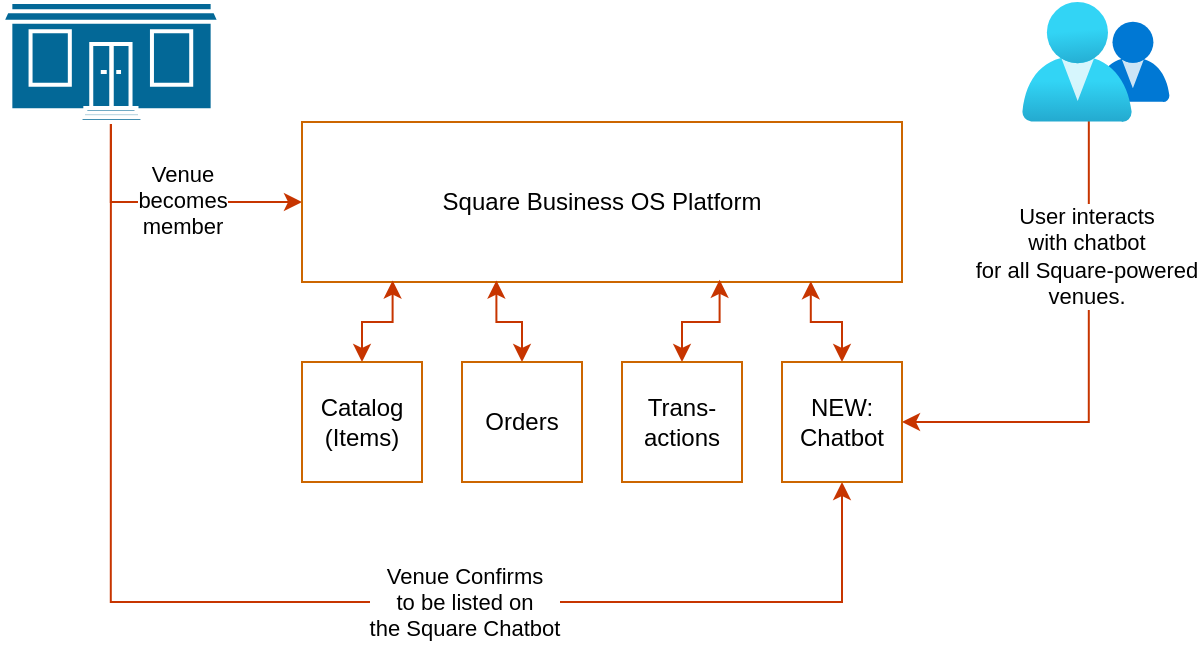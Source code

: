 <mxfile version="21.2.8" type="device" pages="2">
  <diagram name="Business-Flow" id="HihyCLEDHsYvWh23WRmC">
    <mxGraphModel dx="1194" dy="771" grid="1" gridSize="10" guides="1" tooltips="1" connect="1" arrows="1" fold="1" page="1" pageScale="1" pageWidth="850" pageHeight="1100" math="0" shadow="0">
      <root>
        <mxCell id="0" />
        <mxCell id="1" parent="0" />
        <mxCell id="SNRlbpTU7F5NtBLc_tub-5" style="edgeStyle=orthogonalEdgeStyle;rounded=0;orthogonalLoop=1;jettySize=auto;html=1;exitX=0.5;exitY=1;exitDx=0;exitDy=0;exitPerimeter=0;entryX=0;entryY=0.5;entryDx=0;entryDy=0;fillColor=#fa6800;strokeColor=#C73500;" parent="1" source="SNRlbpTU7F5NtBLc_tub-2" target="SNRlbpTU7F5NtBLc_tub-4" edge="1">
          <mxGeometry relative="1" as="geometry" />
        </mxCell>
        <mxCell id="SNRlbpTU7F5NtBLc_tub-17" value="Venue&lt;br&gt;becomes&lt;br&gt;member" style="edgeLabel;align=center;verticalAlign=middle;resizable=0;points=[];html=1;" parent="SNRlbpTU7F5NtBLc_tub-5" vertex="1" connectable="0">
          <mxGeometry x="0.106" y="1" relative="1" as="geometry">
            <mxPoint as="offset" />
          </mxGeometry>
        </mxCell>
        <mxCell id="SNRlbpTU7F5NtBLc_tub-18" style="edgeStyle=orthogonalEdgeStyle;rounded=0;orthogonalLoop=1;jettySize=auto;html=1;exitX=0.5;exitY=1;exitDx=0;exitDy=0;exitPerimeter=0;entryX=0.5;entryY=1;entryDx=0;entryDy=0;fillColor=#fa6800;strokeColor=#C73500;" parent="1" source="SNRlbpTU7F5NtBLc_tub-2" target="SNRlbpTU7F5NtBLc_tub-9" edge="1">
          <mxGeometry relative="1" as="geometry">
            <Array as="points">
              <mxPoint x="144" y="400" />
              <mxPoint x="510" y="400" />
            </Array>
          </mxGeometry>
        </mxCell>
        <mxCell id="SNRlbpTU7F5NtBLc_tub-19" value="Venue Confirms&lt;br&gt;to be listed on&lt;br&gt;the Square Chatbot" style="edgeLabel;html=1;align=center;verticalAlign=middle;resizable=0;points=[];" parent="SNRlbpTU7F5NtBLc_tub-18" vertex="1" connectable="0">
          <mxGeometry x="0.251" relative="1" as="geometry">
            <mxPoint as="offset" />
          </mxGeometry>
        </mxCell>
        <mxCell id="SNRlbpTU7F5NtBLc_tub-2" value="" style="shape=mxgraph.cisco.buildings.small_business;html=1;pointerEvents=1;dashed=0;fillColor=#036897;strokeColor=#ffffff;strokeWidth=2;verticalLabelPosition=bottom;verticalAlign=top;align=center;outlineConnect=0;aspect=fixed;" parent="1" vertex="1">
          <mxGeometry x="90" y="100" width="108.89" height="60" as="geometry" />
        </mxCell>
        <mxCell id="SNRlbpTU7F5NtBLc_tub-10" style="edgeStyle=orthogonalEdgeStyle;rounded=0;orthogonalLoop=1;jettySize=auto;html=1;entryX=1;entryY=0.5;entryDx=0;entryDy=0;exitX=0.452;exitY=0.99;exitDx=0;exitDy=0;exitPerimeter=0;fillColor=#fa6800;strokeColor=#C73500;" parent="1" source="SNRlbpTU7F5NtBLc_tub-3" target="SNRlbpTU7F5NtBLc_tub-9" edge="1">
          <mxGeometry relative="1" as="geometry" />
        </mxCell>
        <mxCell id="SNRlbpTU7F5NtBLc_tub-16" value="User interacts&lt;br&gt;with chatbot&lt;br&gt;for all Square-powered&lt;br&gt;venues." style="edgeLabel;html=1;align=center;verticalAlign=middle;resizable=0;points=[];" parent="SNRlbpTU7F5NtBLc_tub-10" vertex="1" connectable="0">
          <mxGeometry x="-0.452" y="-2" relative="1" as="geometry">
            <mxPoint as="offset" />
          </mxGeometry>
        </mxCell>
        <mxCell id="SNRlbpTU7F5NtBLc_tub-3" value="" style="image;aspect=fixed;html=1;points=[];align=center;fontSize=12;image=img/lib/azure2/management_governance/My_Customers.svg;" parent="1" vertex="1">
          <mxGeometry x="600" y="100" width="73.93" height="60" as="geometry" />
        </mxCell>
        <mxCell id="SNRlbpTU7F5NtBLc_tub-4" value="Square Business OS Platform" style="rounded=0;whiteSpace=wrap;html=1;strokeColor=#CC6600;" parent="1" vertex="1">
          <mxGeometry x="240" y="160" width="300" height="80" as="geometry" />
        </mxCell>
        <mxCell id="SNRlbpTU7F5NtBLc_tub-15" style="edgeStyle=orthogonalEdgeStyle;rounded=0;orthogonalLoop=1;jettySize=auto;html=1;exitX=0.5;exitY=0;exitDx=0;exitDy=0;entryX=0.151;entryY=0.991;entryDx=0;entryDy=0;entryPerimeter=0;startArrow=classic;startFill=1;fillColor=#fa6800;strokeColor=#C73500;" parent="1" source="SNRlbpTU7F5NtBLc_tub-6" target="SNRlbpTU7F5NtBLc_tub-4" edge="1">
          <mxGeometry relative="1" as="geometry" />
        </mxCell>
        <mxCell id="SNRlbpTU7F5NtBLc_tub-6" value="Catalog&lt;br&gt;(Items)" style="rounded=0;whiteSpace=wrap;html=1;strokeColor=#CC6600;" parent="1" vertex="1">
          <mxGeometry x="240" y="280" width="60" height="60" as="geometry" />
        </mxCell>
        <mxCell id="SNRlbpTU7F5NtBLc_tub-12" style="edgeStyle=orthogonalEdgeStyle;rounded=0;orthogonalLoop=1;jettySize=auto;html=1;exitX=0.5;exitY=0;exitDx=0;exitDy=0;entryX=0.324;entryY=0.991;entryDx=0;entryDy=0;entryPerimeter=0;startArrow=classic;startFill=1;fillColor=#fa6800;strokeColor=#C73500;" parent="1" source="SNRlbpTU7F5NtBLc_tub-7" target="SNRlbpTU7F5NtBLc_tub-4" edge="1">
          <mxGeometry relative="1" as="geometry" />
        </mxCell>
        <mxCell id="SNRlbpTU7F5NtBLc_tub-7" value="Orders" style="rounded=0;whiteSpace=wrap;html=1;strokeColor=#CC6600;" parent="1" vertex="1">
          <mxGeometry x="320" y="280" width="60" height="60" as="geometry" />
        </mxCell>
        <mxCell id="SNRlbpTU7F5NtBLc_tub-13" style="edgeStyle=orthogonalEdgeStyle;rounded=0;orthogonalLoop=1;jettySize=auto;html=1;exitX=0.5;exitY=0;exitDx=0;exitDy=0;entryX=0.696;entryY=0.986;entryDx=0;entryDy=0;entryPerimeter=0;startArrow=classic;startFill=1;fillColor=#fa6800;strokeColor=#C73500;" parent="1" source="SNRlbpTU7F5NtBLc_tub-8" target="SNRlbpTU7F5NtBLc_tub-4" edge="1">
          <mxGeometry relative="1" as="geometry" />
        </mxCell>
        <mxCell id="SNRlbpTU7F5NtBLc_tub-8" value="Trans-actions" style="rounded=0;whiteSpace=wrap;html=1;strokeColor=#CC6600;" parent="1" vertex="1">
          <mxGeometry x="400" y="280" width="60" height="60" as="geometry" />
        </mxCell>
        <mxCell id="SNRlbpTU7F5NtBLc_tub-14" style="edgeStyle=orthogonalEdgeStyle;rounded=0;orthogonalLoop=1;jettySize=auto;html=1;exitX=0.5;exitY=0;exitDx=0;exitDy=0;entryX=0.848;entryY=0.995;entryDx=0;entryDy=0;entryPerimeter=0;startArrow=classic;startFill=1;fillColor=#fa6800;strokeColor=#C73500;" parent="1" source="SNRlbpTU7F5NtBLc_tub-9" target="SNRlbpTU7F5NtBLc_tub-4" edge="1">
          <mxGeometry relative="1" as="geometry" />
        </mxCell>
        <mxCell id="SNRlbpTU7F5NtBLc_tub-9" value="NEW:&lt;br&gt;Chatbot" style="rounded=0;whiteSpace=wrap;html=1;strokeColor=#CC6600;" parent="1" vertex="1">
          <mxGeometry x="480" y="280" width="60" height="60" as="geometry" />
        </mxCell>
      </root>
    </mxGraphModel>
  </diagram>
  <diagram id="ddHr54xqFgU1qzfo1Zex" name="User-Flow">
    <mxGraphModel dx="1405" dy="907" grid="1" gridSize="10" guides="1" tooltips="1" connect="1" arrows="1" fold="1" page="1" pageScale="1" pageWidth="1100" pageHeight="850" math="0" shadow="0">
      <root>
        <mxCell id="0" />
        <mxCell id="1" parent="0" />
        <mxCell id="Ccs7y7xamkZsirI1PEIC-41" style="edgeStyle=orthogonalEdgeStyle;orthogonalLoop=1;jettySize=auto;html=1;entryX=0;entryY=0.5;entryDx=0;entryDy=0;rounded=0;" edge="1" parent="1" source="lvZhC8BfeUPludfoqjBu-1" target="Ccs7y7xamkZsirI1PEIC-2">
          <mxGeometry relative="1" as="geometry" />
        </mxCell>
        <mxCell id="lvZhC8BfeUPludfoqjBu-1" value="" style="image;aspect=fixed;html=1;points=[];align=center;fontSize=12;image=img/lib/azure2/management_governance/My_Customers.svg;rounded=0;labelBackgroundColor=none;" vertex="1" parent="1">
          <mxGeometry x="119" y="160" width="73.93" height="60" as="geometry" />
        </mxCell>
        <mxCell id="Ccs7y7xamkZsirI1PEIC-27" style="edgeStyle=orthogonalEdgeStyle;rounded=0;orthogonalLoop=1;jettySize=auto;html=1;exitX=0.5;exitY=1;exitDx=0;exitDy=0;exitPerimeter=0;entryX=0.5;entryY=0;entryDx=0;entryDy=0;labelBackgroundColor=none;fontColor=default;" edge="1" parent="1" source="Ccs7y7xamkZsirI1PEIC-1" target="Ccs7y7xamkZsirI1PEIC-25">
          <mxGeometry relative="1" as="geometry" />
        </mxCell>
        <mxCell id="Ccs7y7xamkZsirI1PEIC-33" value="Venue&lt;br&gt;Enters / Completes&lt;br&gt;Item Properties&lt;br&gt;Mandatory for the Chatbot" style="edgeLabel;html=1;align=center;verticalAlign=middle;resizable=0;points=[];" vertex="1" connectable="0" parent="Ccs7y7xamkZsirI1PEIC-27">
          <mxGeometry x="-0.016" y="2" relative="1" as="geometry">
            <mxPoint y="1" as="offset" />
          </mxGeometry>
        </mxCell>
        <mxCell id="Ccs7y7xamkZsirI1PEIC-58" style="edgeStyle=orthogonalEdgeStyle;orthogonalLoop=1;jettySize=auto;html=1;entryX=1;entryY=0.5;entryDx=0;entryDy=0;curved=1;exitX=0.5;exitY=0;exitDx=0;exitDy=0;exitPerimeter=0;" edge="1" parent="1" source="Ccs7y7xamkZsirI1PEIC-1" target="Ccs7y7xamkZsirI1PEIC-57">
          <mxGeometry relative="1" as="geometry" />
        </mxCell>
        <mxCell id="Ccs7y7xamkZsirI1PEIC-1" value="" style="shape=mxgraph.cisco.buildings.small_business;html=1;pointerEvents=1;dashed=0;strokeWidth=2;verticalLabelPosition=bottom;verticalAlign=top;align=center;outlineConnect=0;aspect=fixed;rounded=0;labelBackgroundColor=none;" vertex="1" parent="1">
          <mxGeometry x="872.93" y="200" width="108.89" height="60" as="geometry" />
        </mxCell>
        <mxCell id="Ccs7y7xamkZsirI1PEIC-8" style="edgeStyle=orthogonalEdgeStyle;rounded=0;orthogonalLoop=1;jettySize=auto;html=1;exitX=0.5;exitY=1;exitDx=0;exitDy=0;entryX=0.5;entryY=0;entryDx=0;entryDy=0;labelBackgroundColor=none;fontColor=default;" edge="1" parent="1" source="Ccs7y7xamkZsirI1PEIC-2" target="Ccs7y7xamkZsirI1PEIC-5">
          <mxGeometry relative="1" as="geometry" />
        </mxCell>
        <mxCell id="Ccs7y7xamkZsirI1PEIC-18" style="edgeStyle=orthogonalEdgeStyle;rounded=0;orthogonalLoop=1;jettySize=auto;html=1;exitX=0.75;exitY=0;exitDx=0;exitDy=0;entryX=0.5;entryY=1;entryDx=0;entryDy=0;labelBackgroundColor=none;fontColor=default;strokeColor=#006600;" edge="1" parent="1" source="Ccs7y7xamkZsirI1PEIC-2" target="Ccs7y7xamkZsirI1PEIC-17">
          <mxGeometry relative="1" as="geometry" />
        </mxCell>
        <mxCell id="Ccs7y7xamkZsirI1PEIC-29" value="&lt;b&gt;DATA FLOW:&lt;br&gt;&lt;/b&gt;Disability&amp;nbsp;&lt;span style=&quot;background-color: rgb(251, 251, 251);&quot;&gt;&amp;amp; Allergies&amp;nbsp;&lt;/span&gt;&lt;span style=&quot;background-color: rgb(251, 251, 251);&quot;&gt;&amp;amp; Preferences&lt;br&gt;&lt;/span&gt;&lt;span style=&quot;background-color: rgb(251, 251, 251);&quot;&gt;&amp;amp; other relevant&amp;nbsp;&lt;/span&gt;&lt;span style=&quot;background-color: rgb(251, 251, 251);&quot;&gt;Information&lt;/span&gt;" style="edgeLabel;html=1;align=center;verticalAlign=middle;resizable=0;points=[];fontColor=#006600;" vertex="1" connectable="0" parent="Ccs7y7xamkZsirI1PEIC-18">
          <mxGeometry x="0.144" y="1" relative="1" as="geometry">
            <mxPoint x="7" y="-14" as="offset" />
          </mxGeometry>
        </mxCell>
        <mxCell id="Ccs7y7xamkZsirI1PEIC-2" value="Sets Personal Preferences of Accessibility / Services needed / Food preferences etc." style="rounded=0;whiteSpace=wrap;html=1;labelBackgroundColor=none;" vertex="1" parent="1">
          <mxGeometry x="192.93" y="390" width="190" height="60" as="geometry" />
        </mxCell>
        <mxCell id="Ccs7y7xamkZsirI1PEIC-9" style="edgeStyle=orthogonalEdgeStyle;rounded=0;orthogonalLoop=1;jettySize=auto;html=1;exitX=0.5;exitY=1;exitDx=0;exitDy=0;entryX=0.5;entryY=0;entryDx=0;entryDy=0;labelBackgroundColor=none;fontColor=default;" edge="1" parent="1" source="Ccs7y7xamkZsirI1PEIC-5" target="Ccs7y7xamkZsirI1PEIC-6">
          <mxGeometry relative="1" as="geometry" />
        </mxCell>
        <mxCell id="Ccs7y7xamkZsirI1PEIC-5" value="List Nearby Venues" style="rounded=0;whiteSpace=wrap;html=1;labelBackgroundColor=none;fillColor=#d5e8d4;strokeColor=#82b366;" vertex="1" parent="1">
          <mxGeometry x="192.93" y="480" width="190" height="40" as="geometry" />
        </mxCell>
        <mxCell id="Ccs7y7xamkZsirI1PEIC-10" style="edgeStyle=orthogonalEdgeStyle;rounded=0;orthogonalLoop=1;jettySize=auto;html=1;exitX=0.5;exitY=1;exitDx=0;exitDy=0;entryX=0.5;entryY=0;entryDx=0;entryDy=0;labelBackgroundColor=none;fontColor=default;" edge="1" parent="1" source="Ccs7y7xamkZsirI1PEIC-6" target="Ccs7y7xamkZsirI1PEIC-7">
          <mxGeometry relative="1" as="geometry">
            <Array as="points">
              <mxPoint x="287.93" y="670" />
              <mxPoint x="407.93" y="670" />
              <mxPoint x="407.93" y="365" />
              <mxPoint x="527.93" y="365" />
            </Array>
          </mxGeometry>
        </mxCell>
        <mxCell id="Ccs7y7xamkZsirI1PEIC-6" value="Gets Accessibility Tips and Additional Descriptions about the Venue.&lt;br&gt;&lt;i&gt;(If user identified himself as disabled)&lt;/i&gt;" style="rounded=0;whiteSpace=wrap;html=1;labelBackgroundColor=none;fillColor=#d5e8d4;strokeColor=#82b366;" vertex="1" parent="1">
          <mxGeometry x="192.93" y="550" width="190" height="90" as="geometry" />
        </mxCell>
        <mxCell id="Ccs7y7xamkZsirI1PEIC-36" style="edgeStyle=orthogonalEdgeStyle;orthogonalLoop=1;jettySize=auto;html=1;exitX=0.5;exitY=1;exitDx=0;exitDy=0;entryX=0.5;entryY=0;entryDx=0;entryDy=0;" edge="1" parent="1" source="Ccs7y7xamkZsirI1PEIC-7" target="Ccs7y7xamkZsirI1PEIC-11">
          <mxGeometry relative="1" as="geometry" />
        </mxCell>
        <mxCell id="Ccs7y7xamkZsirI1PEIC-7" value="Gets Accessibility Tips and Additional Descriptions about the Venue." style="rounded=0;whiteSpace=wrap;html=1;labelBackgroundColor=none;fillColor=#fff2cc;strokeColor=#d6b656;" vertex="1" parent="1">
          <mxGeometry x="432.93" y="385" width="190" height="70" as="geometry" />
        </mxCell>
        <mxCell id="Ccs7y7xamkZsirI1PEIC-37" style="edgeStyle=orthogonalEdgeStyle;orthogonalLoop=1;jettySize=auto;html=1;exitX=0.5;exitY=1;exitDx=0;exitDy=0;" edge="1" parent="1" source="Ccs7y7xamkZsirI1PEIC-11" target="Ccs7y7xamkZsirI1PEIC-13">
          <mxGeometry relative="1" as="geometry" />
        </mxCell>
        <mxCell id="Ccs7y7xamkZsirI1PEIC-11" value="Lists Menu&lt;br&gt;&lt;i&gt;(If user identified himself)&lt;/i&gt;" style="rounded=0;whiteSpace=wrap;html=1;labelBackgroundColor=none;fillColor=#fff2cc;strokeColor=#d6b656;" vertex="1" parent="1">
          <mxGeometry x="432.93" y="485" width="190" height="50" as="geometry" />
        </mxCell>
        <mxCell id="Ccs7y7xamkZsirI1PEIC-38" style="edgeStyle=orthogonalEdgeStyle;orthogonalLoop=1;jettySize=auto;html=1;exitX=0.5;exitY=1;exitDx=0;exitDy=0;entryX=0.5;entryY=1;entryDx=0;entryDy=0;rounded=0;" edge="1" parent="1" source="Ccs7y7xamkZsirI1PEIC-13" target="Ccs7y7xamkZsirI1PEIC-15">
          <mxGeometry relative="1" as="geometry">
            <Array as="points">
              <mxPoint x="527.93" y="670" />
              <mxPoint x="757.93" y="670" />
            </Array>
          </mxGeometry>
        </mxCell>
        <mxCell id="Ccs7y7xamkZsirI1PEIC-13" value="Gets Information about the Ingredients and Possible Alergic Contents" style="rounded=0;whiteSpace=wrap;html=1;labelBackgroundColor=none;fillColor=#fff2cc;strokeColor=#d6b656;" vertex="1" parent="1">
          <mxGeometry x="432.93" y="570" width="190" height="70" as="geometry" />
        </mxCell>
        <mxCell id="Ccs7y7xamkZsirI1PEIC-22" style="edgeStyle=orthogonalEdgeStyle;rounded=0;orthogonalLoop=1;jettySize=auto;html=1;exitX=0.5;exitY=0;exitDx=0;exitDy=0;entryX=0.5;entryY=1;entryDx=0;entryDy=0;labelBackgroundColor=none;fontColor=default;" edge="1" parent="1" source="Ccs7y7xamkZsirI1PEIC-15" target="Ccs7y7xamkZsirI1PEIC-21">
          <mxGeometry relative="1" as="geometry" />
        </mxCell>
        <mxCell id="Ccs7y7xamkZsirI1PEIC-15" value="Views Visual Contents" style="rounded=0;whiteSpace=wrap;html=1;labelBackgroundColor=none;fillColor=#fff2cc;strokeColor=#d6b656;" vertex="1" parent="1">
          <mxGeometry x="662.93" y="590" width="190" height="50" as="geometry" />
        </mxCell>
        <mxCell id="Ccs7y7xamkZsirI1PEIC-44" style="edgeStyle=orthogonalEdgeStyle;orthogonalLoop=1;jettySize=auto;html=1;exitX=0.5;exitY=0;exitDx=0;exitDy=0;entryX=0.5;entryY=0;entryDx=0;entryDy=0;entryPerimeter=0;curved=1;arcSize=50;fixDash=0;strokeColor=#006600;" edge="1" parent="1" source="Ccs7y7xamkZsirI1PEIC-17" target="Ccs7y7xamkZsirI1PEIC-1">
          <mxGeometry relative="1" as="geometry">
            <Array as="points">
              <mxPoint x="319" y="160" />
              <mxPoint x="927" y="160" />
            </Array>
          </mxGeometry>
        </mxCell>
        <mxCell id="Ccs7y7xamkZsirI1PEIC-17" value="Customer&#39;s Information" style="rounded=0;whiteSpace=wrap;html=1;fontStyle=2;labelBackgroundColor=none;fillColor=#ffe6cc;strokeColor=#d79b00;" vertex="1" parent="1">
          <mxGeometry x="239" y="200" width="160" height="50" as="geometry" />
        </mxCell>
        <mxCell id="Ccs7y7xamkZsirI1PEIC-24" style="edgeStyle=orthogonalEdgeStyle;rounded=0;orthogonalLoop=1;jettySize=auto;html=1;exitX=0.5;exitY=0;exitDx=0;exitDy=0;entryX=0.5;entryY=1;entryDx=0;entryDy=0;labelBackgroundColor=none;fontColor=default;" edge="1" parent="1" source="Ccs7y7xamkZsirI1PEIC-21" target="Ccs7y7xamkZsirI1PEIC-23">
          <mxGeometry relative="1" as="geometry" />
        </mxCell>
        <mxCell id="Ccs7y7xamkZsirI1PEIC-21" value="Views AR Contents" style="rounded=0;whiteSpace=wrap;html=1;labelBackgroundColor=none;fillColor=#fff2cc;strokeColor=#d6b656;" vertex="1" parent="1">
          <mxGeometry x="662.93" y="480" width="190" height="50" as="geometry" />
        </mxCell>
        <mxCell id="Ccs7y7xamkZsirI1PEIC-31" style="edgeStyle=orthogonalEdgeStyle;orthogonalLoop=1;jettySize=auto;html=1;exitX=0.25;exitY=0;exitDx=0;exitDy=0;rounded=0;strokeColor=#006600;" edge="1" parent="1" source="Ccs7y7xamkZsirI1PEIC-23" target="Ccs7y7xamkZsirI1PEIC-30">
          <mxGeometry relative="1" as="geometry" />
        </mxCell>
        <mxCell id="Ccs7y7xamkZsirI1PEIC-32" value="&lt;b&gt;DATA FLOW:&lt;/b&gt;&lt;br&gt;Order and&lt;br&gt;Payment Details" style="edgeLabel;html=1;align=center;verticalAlign=middle;resizable=0;points=[];fontColor=#006600;" vertex="1" connectable="0" parent="Ccs7y7xamkZsirI1PEIC-31">
          <mxGeometry x="-0.03" y="1" relative="1" as="geometry">
            <mxPoint x="-5" y="-8" as="offset" />
          </mxGeometry>
        </mxCell>
        <mxCell id="Ccs7y7xamkZsirI1PEIC-23" value="Places Order" style="rounded=0;whiteSpace=wrap;html=1;labelBackgroundColor=none;fillColor=#dae8fc;strokeColor=#6c8ebf;" vertex="1" parent="1">
          <mxGeometry x="662.93" y="385" width="190" height="40" as="geometry" />
        </mxCell>
        <mxCell id="Ccs7y7xamkZsirI1PEIC-26" style="edgeStyle=orthogonalEdgeStyle;rounded=0;orthogonalLoop=1;jettySize=auto;html=1;exitX=0.5;exitY=1;exitDx=0;exitDy=0;entryX=0.25;entryY=1;entryDx=0;entryDy=0;labelBackgroundColor=none;fontColor=default;strokeColor=#006600;" edge="1" parent="1" source="Ccs7y7xamkZsirI1PEIC-25" target="Ccs7y7xamkZsirI1PEIC-13">
          <mxGeometry relative="1" as="geometry">
            <Array as="points">
              <mxPoint x="927.93" y="720" />
              <mxPoint x="479.93" y="720" />
            </Array>
          </mxGeometry>
        </mxCell>
        <mxCell id="Ccs7y7xamkZsirI1PEIC-39" value="&lt;b&gt;DATA FLOW:&lt;/b&gt;&lt;br&gt;Catalog (Menu)&lt;br&gt;Item Properties" style="edgeLabel;html=1;align=center;verticalAlign=middle;resizable=0;points=[];fontColor=#006600;" vertex="1" connectable="0" parent="Ccs7y7xamkZsirI1PEIC-26">
          <mxGeometry x="0.084" relative="1" as="geometry">
            <mxPoint as="offset" />
          </mxGeometry>
        </mxCell>
        <mxCell id="Ccs7y7xamkZsirI1PEIC-25" value="Menu Item&#39;s&lt;br&gt;Info" style="rounded=1;whiteSpace=wrap;html=1;fontStyle=2;labelBackgroundColor=none;fillColor=#fff2cc;strokeColor=none;" vertex="1" parent="1">
          <mxGeometry x="897.37" y="430" width="60" height="70" as="geometry" />
        </mxCell>
        <mxCell id="Ccs7y7xamkZsirI1PEIC-43" style="edgeStyle=orthogonalEdgeStyle;orthogonalLoop=1;jettySize=auto;html=1;exitX=0.5;exitY=0;exitDx=0;exitDy=0;entryX=0.5;entryY=0;entryDx=0;entryDy=0;entryPerimeter=0;curved=1;strokeColor=#006600;" edge="1" parent="1" source="Ccs7y7xamkZsirI1PEIC-30" target="Ccs7y7xamkZsirI1PEIC-1">
          <mxGeometry relative="1" as="geometry">
            <Array as="points">
              <mxPoint x="528" y="170" />
              <mxPoint x="927" y="170" />
            </Array>
          </mxGeometry>
        </mxCell>
        <mxCell id="Ccs7y7xamkZsirI1PEIC-30" value="Customer&#39;s Orders" style="rounded=0;whiteSpace=wrap;html=1;fontStyle=2;labelBackgroundColor=none;fillColor=#e1d5e7;strokeColor=#9673a6;" vertex="1" parent="1">
          <mxGeometry x="447.93" y="200" width="160" height="50" as="geometry" />
        </mxCell>
        <mxCell id="Ccs7y7xamkZsirI1PEIC-46" value="Venue receives CRM information" style="rounded=0;whiteSpace=wrap;html=1;fillColor=default;strokeColor=none;fontColor=#6600CC;" vertex="1" parent="1">
          <mxGeometry x="759" y="140" width="60" height="60" as="geometry" />
        </mxCell>
        <mxCell id="Ccs7y7xamkZsirI1PEIC-48" value="Customer Module" style="rounded=1;whiteSpace=wrap;html=1;fontStyle=2;labelBackgroundColor=none;fillColor=#ffe6cc;strokeColor=none;glass=0;shadow=1;fontColor=#4D4D4D;" vertex="1" parent="1">
          <mxGeometry x="320" y="800" width="140" height="30" as="geometry" />
        </mxCell>
        <mxCell id="Ccs7y7xamkZsirI1PEIC-50" value="Order Module" style="rounded=1;whiteSpace=wrap;html=1;fontStyle=2;labelBackgroundColor=none;fillColor=#e1d5e7;strokeColor=none;glass=0;shadow=1;fontColor=#4D4D4D;" vertex="1" parent="1">
          <mxGeometry x="480" y="800" width="140" height="30" as="geometry" />
        </mxCell>
        <mxCell id="Ccs7y7xamkZsirI1PEIC-51" value="Catalog / Items Module" style="rounded=1;whiteSpace=wrap;html=1;labelBackgroundColor=none;fillColor=#fff2cc;strokeColor=none;fontStyle=2;glass=0;shadow=1;fontColor=#4D4D4D;" vertex="1" parent="1">
          <mxGeometry x="640" y="800" width="140" height="30" as="geometry" />
        </mxCell>
        <mxCell id="Ccs7y7xamkZsirI1PEIC-52" value="Payments Module" style="rounded=1;whiteSpace=wrap;html=1;labelBackgroundColor=none;fillColor=#dae8fc;strokeColor=none;fontStyle=2;glass=0;shadow=1;fontColor=#4D4D4D;" vertex="1" parent="1">
          <mxGeometry x="800" y="800" width="140" height="30" as="geometry" />
        </mxCell>
        <mxCell id="Ccs7y7xamkZsirI1PEIC-53" value="Locations Module" style="rounded=1;whiteSpace=wrap;html=1;labelBackgroundColor=none;fillColor=#d5e8d4;strokeColor=none;fontStyle=2;glass=0;shadow=1;fontColor=#4D4D4D;" vertex="1" parent="1">
          <mxGeometry x="160" y="800" width="140" height="30" as="geometry" />
        </mxCell>
        <mxCell id="Ccs7y7xamkZsirI1PEIC-59" style="edgeStyle=orthogonalEdgeStyle;orthogonalLoop=1;jettySize=auto;html=1;exitX=0;exitY=0.5;exitDx=0;exitDy=0;curved=1;fillColor=#f8cecc;strokeColor=#b85450;" edge="1" parent="1" source="Ccs7y7xamkZsirI1PEIC-57" target="lvZhC8BfeUPludfoqjBu-1">
          <mxGeometry relative="1" as="geometry">
            <Array as="points">
              <mxPoint x="156" y="85" />
            </Array>
          </mxGeometry>
        </mxCell>
        <mxCell id="Ccs7y7xamkZsirI1PEIC-63" value="&lt;b&gt;FUTURE: &lt;/b&gt;Square inform users&lt;br&gt;about the campaigns&lt;br&gt;·&lt;br&gt;&lt;font style=&quot;font-size: 10px;&quot;&gt;&lt;i style=&quot;&quot;&gt;(Or square can provide a pull-based&lt;br&gt;campaign query capability for end users)&lt;/i&gt;&lt;/font&gt;" style="edgeLabel;html=1;align=center;verticalAlign=middle;resizable=0;points=[];" vertex="1" connectable="0" parent="Ccs7y7xamkZsirI1PEIC-59">
          <mxGeometry x="-0.192" y="5" relative="1" as="geometry">
            <mxPoint as="offset" />
          </mxGeometry>
        </mxCell>
        <mxCell id="Ccs7y7xamkZsirI1PEIC-57" value="Loyalty or Discounts Module" style="rounded=1;whiteSpace=wrap;html=1;labelBackgroundColor=none;fillColor=#1ba1e2;strokeColor=none;fontStyle=2;glass=0;shadow=1;fontColor=#ffffff;" vertex="1" parent="1">
          <mxGeometry x="739" y="60" width="120" height="50" as="geometry" />
        </mxCell>
        <mxCell id="Ccs7y7xamkZsirI1PEIC-60" value="Square&#39;s&lt;br&gt;Data&lt;br&gt;Policy" style="html=1;shadow=0;dashed=0;align=center;verticalAlign=middle;shape=mxgraph.arrows2.arrow;dy=0;dx=15;notch=15;" vertex="1" parent="1">
          <mxGeometry x="649" y="120" width="80" height="90" as="geometry" />
        </mxCell>
        <mxCell id="Ccs7y7xamkZsirI1PEIC-61" value="" style="html=1;shadow=0;dashed=0;align=center;verticalAlign=middle;shape=mxgraph.arrows2.arrow;dy=0;dx=15;notch=15;rotation=-180;" vertex="1" parent="1">
          <mxGeometry x="631" y="20" width="80" height="90" as="geometry" />
        </mxCell>
        <mxCell id="Ccs7y7xamkZsirI1PEIC-62" value="&lt;meta charset=&quot;utf-8&quot;&gt;&lt;span style=&quot;color: rgb(0, 0, 0); font-family: Helvetica; font-size: 12px; font-style: normal; font-variant-ligatures: normal; font-variant-caps: normal; font-weight: 400; letter-spacing: normal; orphans: 2; text-indent: 0px; text-transform: none; widows: 2; word-spacing: 0px; -webkit-text-stroke-width: 0px; background-color: rgb(251, 251, 251); text-decoration-thickness: initial; text-decoration-style: initial; text-decoration-color: initial; float: none; display: inline !important;&quot;&gt;Square&#39;s&lt;/span&gt;&lt;br style=&quot;border-color: var(--border-color); color: rgb(0, 0, 0); font-family: Helvetica; font-size: 12px; font-style: normal; font-variant-ligatures: normal; font-variant-caps: normal; font-weight: 400; letter-spacing: normal; orphans: 2; text-indent: 0px; text-transform: none; widows: 2; word-spacing: 0px; -webkit-text-stroke-width: 0px; background-color: rgb(251, 251, 251); text-decoration-thickness: initial; text-decoration-style: initial; text-decoration-color: initial;&quot;&gt;&lt;span style=&quot;color: rgb(0, 0, 0); font-family: Helvetica; font-size: 12px; font-style: normal; font-variant-ligatures: normal; font-variant-caps: normal; font-weight: 400; letter-spacing: normal; orphans: 2; text-indent: 0px; text-transform: none; widows: 2; word-spacing: 0px; -webkit-text-stroke-width: 0px; background-color: rgb(251, 251, 251); text-decoration-thickness: initial; text-decoration-style: initial; text-decoration-color: initial; float: none; display: inline !important;&quot;&gt;Data&lt;/span&gt;&lt;br style=&quot;border-color: var(--border-color); color: rgb(0, 0, 0); font-family: Helvetica; font-size: 12px; font-style: normal; font-variant-ligatures: normal; font-variant-caps: normal; font-weight: 400; letter-spacing: normal; orphans: 2; text-indent: 0px; text-transform: none; widows: 2; word-spacing: 0px; -webkit-text-stroke-width: 0px; background-color: rgb(251, 251, 251); text-decoration-thickness: initial; text-decoration-style: initial; text-decoration-color: initial;&quot;&gt;&lt;span style=&quot;color: rgb(0, 0, 0); font-family: Helvetica; font-size: 12px; font-style: normal; font-variant-ligatures: normal; font-variant-caps: normal; font-weight: 400; letter-spacing: normal; orphans: 2; text-indent: 0px; text-transform: none; widows: 2; word-spacing: 0px; -webkit-text-stroke-width: 0px; background-color: rgb(251, 251, 251); text-decoration-thickness: initial; text-decoration-style: initial; text-decoration-color: initial; float: none; display: inline !important;&quot;&gt;Policy&lt;/span&gt;" style="text;whiteSpace=wrap;html=1;align=center;" vertex="1" parent="1">
          <mxGeometry x="631" y="35" width="80" height="60" as="geometry" />
        </mxCell>
      </root>
    </mxGraphModel>
  </diagram>
</mxfile>
